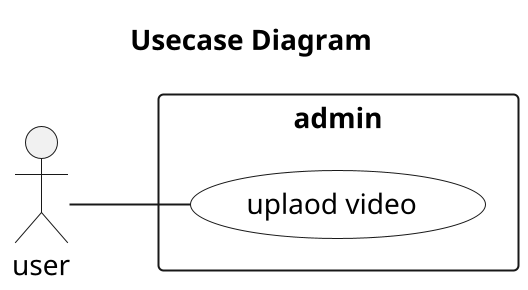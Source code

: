 @startuml
scale 2
title: Usecase Diagram
left to right direction
actor user as u 
actor admin as a
rectangle a{
    usecase "uplaod video" as up #White
}
u--up
@enduml
